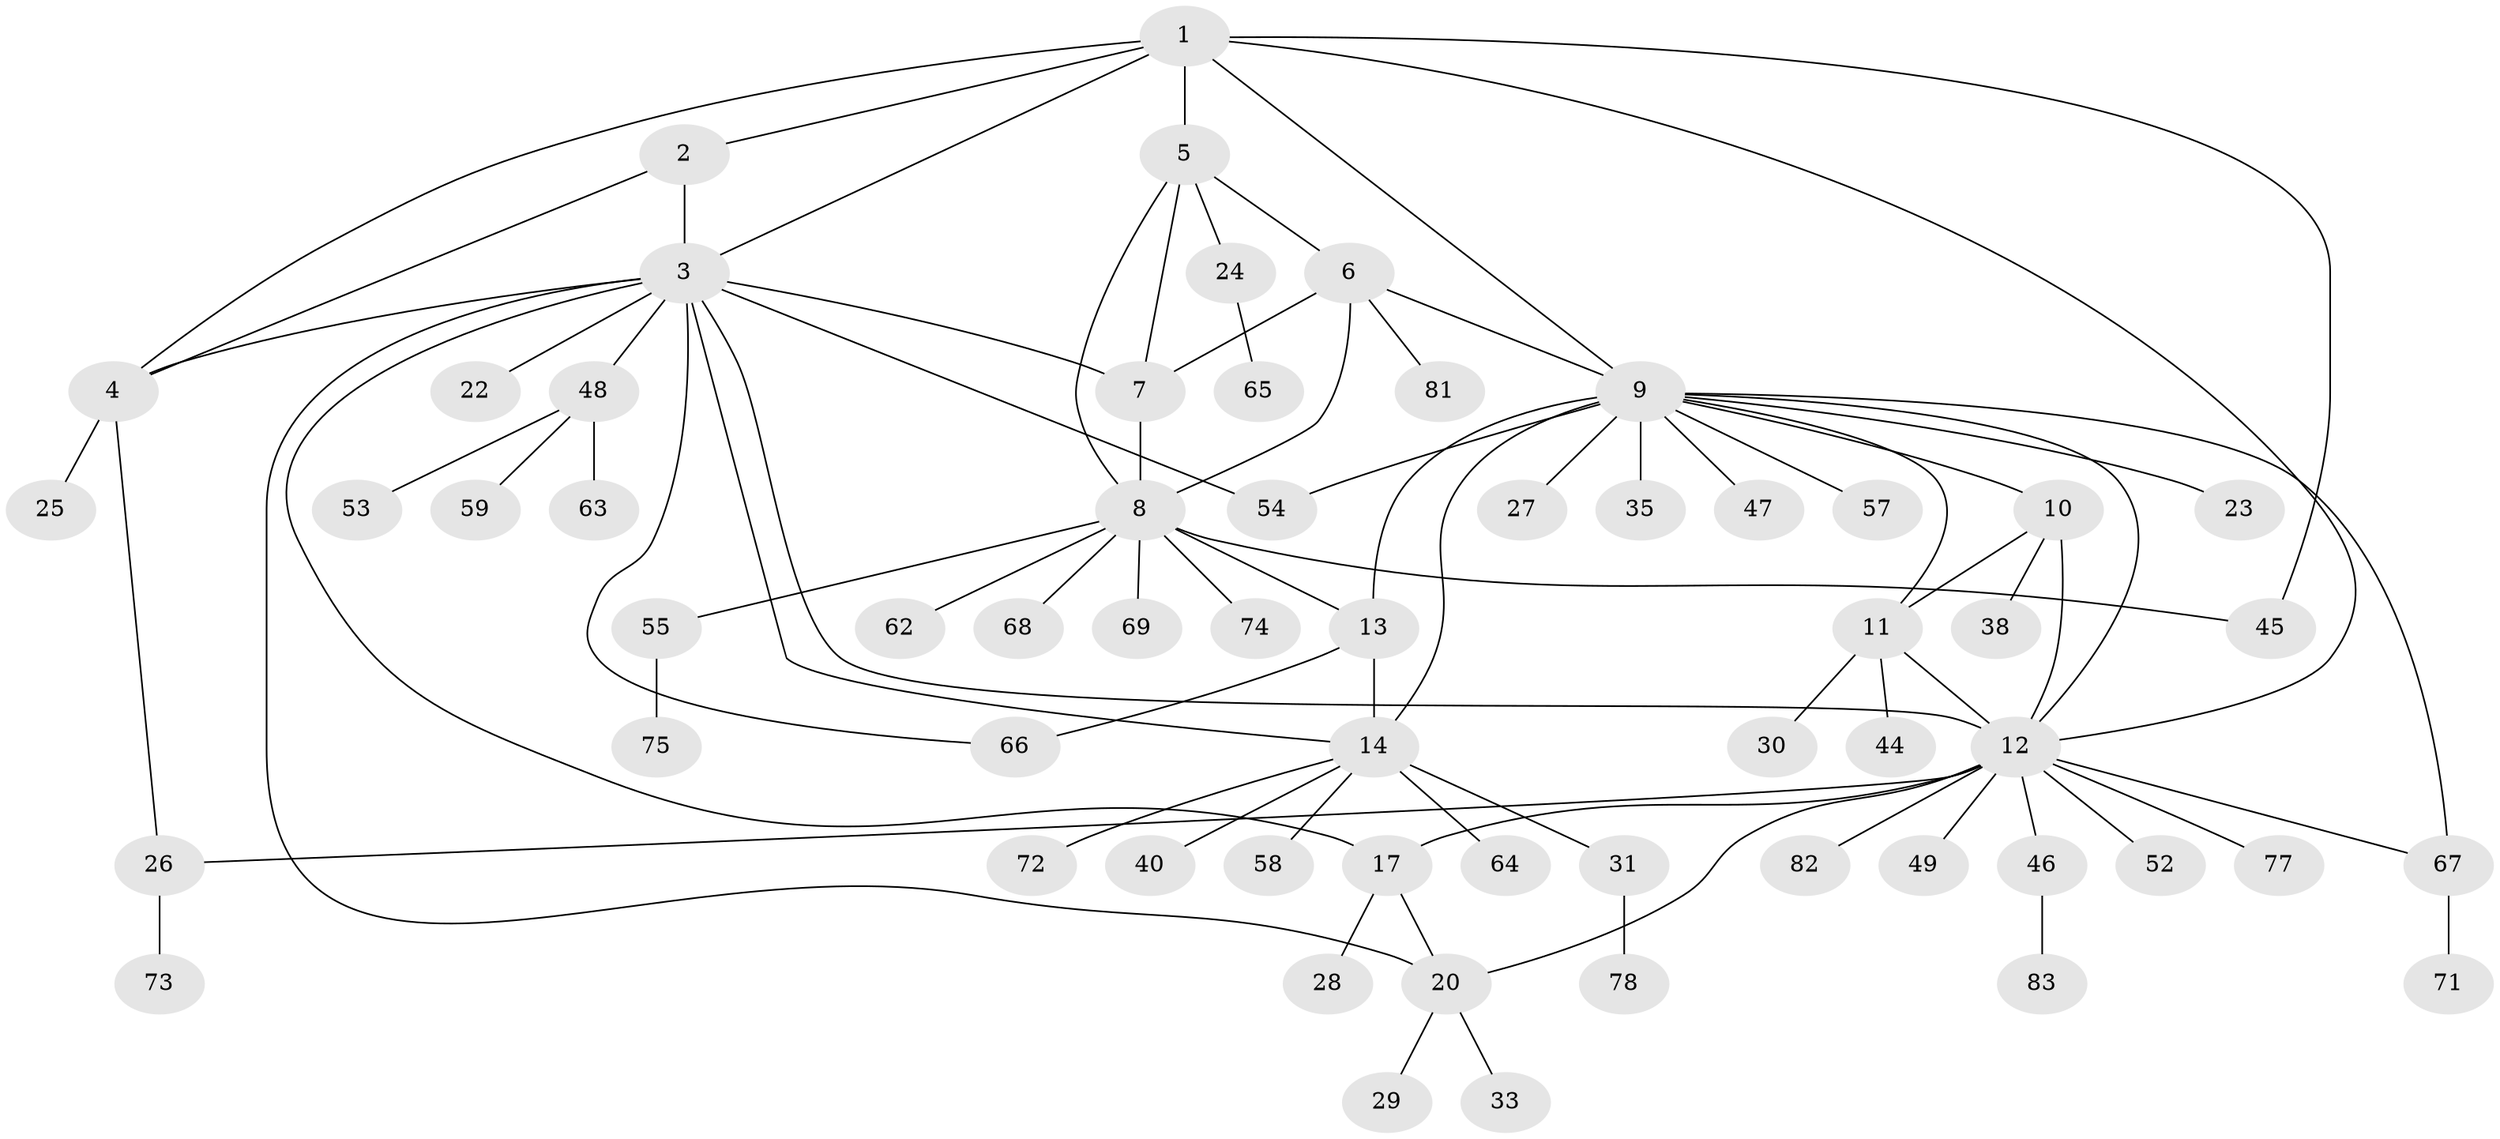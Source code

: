 // Generated by graph-tools (version 1.1) at 2025/52/02/27/25 19:52:20]
// undirected, 61 vertices, 84 edges
graph export_dot {
graph [start="1"]
  node [color=gray90,style=filled];
  1 [super="+21"];
  2 [super="+80"];
  3 [super="+19"];
  4 [super="+51"];
  5 [super="+39"];
  6 [super="+42"];
  7;
  8 [super="+41"];
  9 [super="+15"];
  10 [super="+50"];
  11 [super="+36"];
  12 [super="+18"];
  13 [super="+34"];
  14 [super="+16"];
  17 [super="+70"];
  20 [super="+43"];
  22;
  23;
  24 [super="+76"];
  25;
  26 [super="+32"];
  27;
  28;
  29;
  30;
  31 [super="+37"];
  33;
  35 [super="+56"];
  38;
  40;
  44;
  45;
  46 [super="+79"];
  47;
  48 [super="+60"];
  49;
  52;
  53;
  54;
  55 [super="+61"];
  57;
  58;
  59;
  62;
  63;
  64;
  65;
  66;
  67;
  68;
  69;
  71;
  72;
  73;
  74;
  75;
  77;
  78;
  81;
  82;
  83;
  1 -- 2;
  1 -- 3;
  1 -- 4;
  1 -- 5;
  1 -- 12;
  1 -- 45;
  1 -- 9;
  2 -- 3;
  2 -- 4;
  3 -- 4;
  3 -- 22;
  3 -- 54;
  3 -- 48;
  3 -- 17;
  3 -- 66;
  3 -- 20;
  3 -- 7;
  3 -- 14;
  3 -- 12;
  4 -- 25;
  4 -- 26;
  5 -- 6;
  5 -- 7;
  5 -- 8;
  5 -- 24;
  6 -- 7;
  6 -- 8;
  6 -- 9;
  6 -- 81;
  7 -- 8;
  8 -- 13 [weight=2];
  8 -- 45;
  8 -- 55;
  8 -- 62;
  8 -- 68;
  8 -- 74;
  8 -- 69;
  9 -- 10;
  9 -- 11;
  9 -- 12;
  9 -- 23;
  9 -- 27;
  9 -- 35;
  9 -- 67;
  9 -- 13;
  9 -- 14 [weight=2];
  9 -- 47;
  9 -- 54;
  9 -- 57;
  10 -- 11;
  10 -- 12;
  10 -- 38;
  11 -- 12;
  11 -- 30;
  11 -- 44;
  12 -- 52;
  12 -- 67;
  12 -- 77;
  12 -- 46;
  12 -- 17;
  12 -- 49;
  12 -- 82;
  12 -- 20;
  12 -- 26;
  13 -- 14 [weight=2];
  13 -- 66;
  14 -- 58;
  14 -- 64;
  14 -- 40;
  14 -- 72;
  14 -- 31;
  17 -- 20;
  17 -- 28;
  20 -- 29;
  20 -- 33;
  24 -- 65;
  26 -- 73;
  31 -- 78;
  46 -- 83;
  48 -- 53;
  48 -- 59;
  48 -- 63;
  55 -- 75;
  67 -- 71;
}
